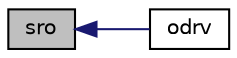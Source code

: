 digraph G
{
  edge [fontname="Helvetica",fontsize="10",labelfontname="Helvetica",labelfontsize="10"];
  node [fontname="Helvetica",fontsize="10",shape=record];
  rankdir=LR;
  Node1 [label="sro",height=0.2,width=0.4,color="black", fillcolor="grey75", style="filled" fontcolor="black"];
  Node1 -> Node2 [dir=back,color="midnightblue",fontsize="10",style="solid",fontname="Helvetica"];
  Node2 [label="odrv",height=0.2,width=0.4,color="black", fillcolor="white", style="filled",URL="$opkda1_8f.html#a16b1dcee6935c6a053296c627c79dd0b"];
}
